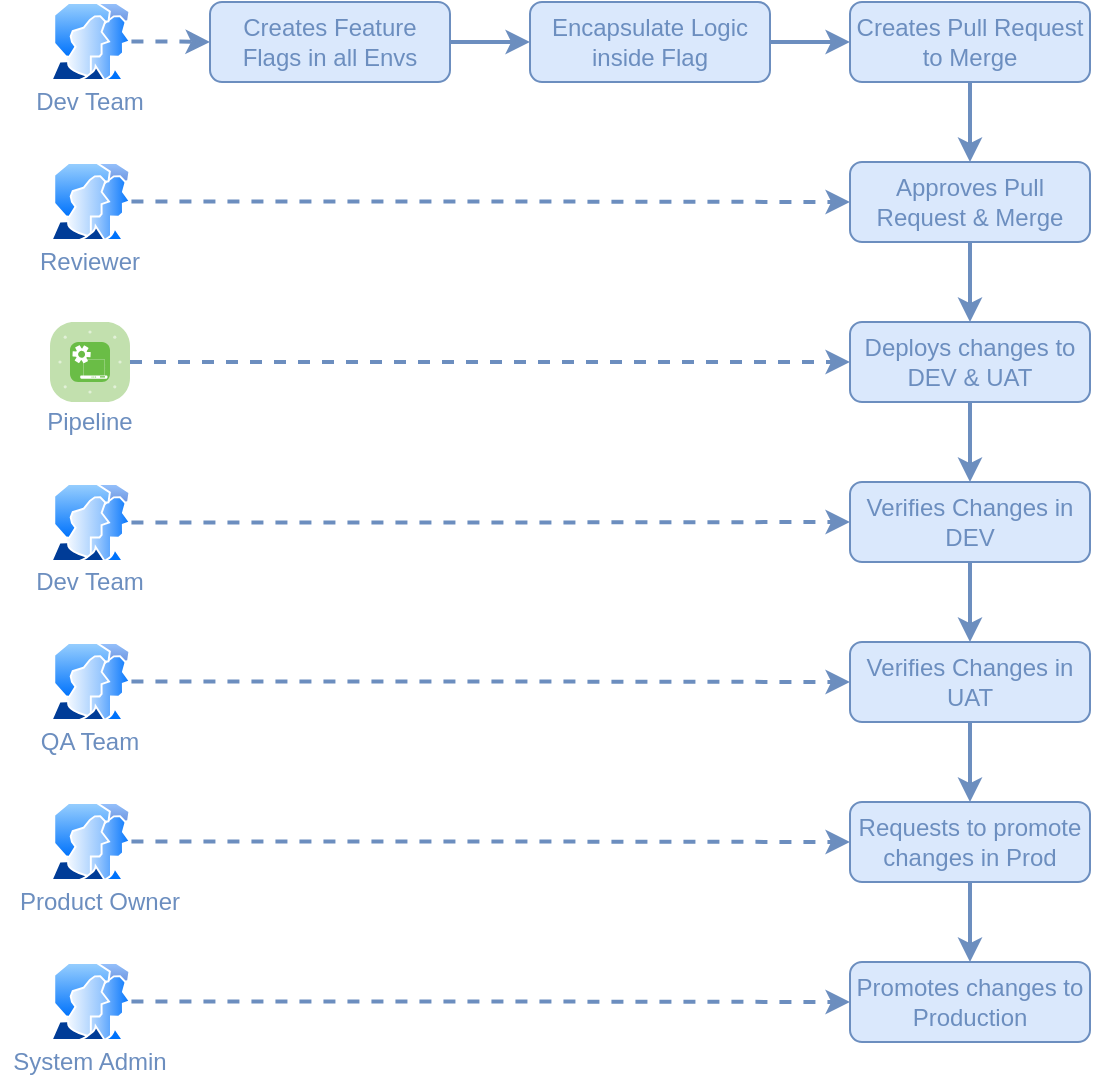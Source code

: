 <mxfile version="13.8.8" type="github">
  <diagram id="idqPf7t2UR4r319JhTjq" name="Page-1">
    <mxGraphModel dx="782" dy="446" grid="1" gridSize="10" guides="1" tooltips="1" connect="1" arrows="1" fold="1" page="1" pageScale="1" pageWidth="850" pageHeight="1100" math="0" shadow="0">
      <root>
        <mxCell id="0" />
        <mxCell id="1" parent="0" />
        <mxCell id="P4zURAU-6gm-1L-DjQnw-11" style="edgeStyle=orthogonalEdgeStyle;rounded=0;orthogonalLoop=1;jettySize=auto;html=1;strokeColor=#6C8EBF;strokeWidth=2;fontColor=#6C8EBF;entryX=0;entryY=0.5;entryDx=0;entryDy=0;dashed=1;" edge="1" parent="1" source="P4zURAU-6gm-1L-DjQnw-2" target="P4zURAU-6gm-1L-DjQnw-7">
          <mxGeometry relative="1" as="geometry">
            <mxPoint x="190" y="139.25" as="targetPoint" />
          </mxGeometry>
        </mxCell>
        <mxCell id="P4zURAU-6gm-1L-DjQnw-2" value="" style="aspect=fixed;perimeter=ellipsePerimeter;html=1;align=center;shadow=0;dashed=0;spacingTop=3;image;image=img/lib/active_directory/user_accounts.svg;" vertex="1" parent="1">
          <mxGeometry x="40" y="120" width="40.72" height="39.5" as="geometry" />
        </mxCell>
        <mxCell id="P4zURAU-6gm-1L-DjQnw-7" value="Creates Feature Flags in all Envs" style="rounded=1;whiteSpace=wrap;html=1;fillColor=#dae8fc;strokeColor=#6c8ebf;fontColor=#6C8EBF;" vertex="1" parent="1">
          <mxGeometry x="120" y="120" width="120" height="40" as="geometry" />
        </mxCell>
        <mxCell id="P4zURAU-6gm-1L-DjQnw-12" style="edgeStyle=orthogonalEdgeStyle;rounded=0;orthogonalLoop=1;jettySize=auto;html=1;strokeColor=#6C8EBF;strokeWidth=2;fontColor=#6C8EBF;entryX=0;entryY=0.5;entryDx=0;entryDy=0;exitX=1;exitY=0.5;exitDx=0;exitDy=0;" edge="1" parent="1" target="P4zURAU-6gm-1L-DjQnw-13" source="P4zURAU-6gm-1L-DjQnw-7">
          <mxGeometry relative="1" as="geometry">
            <mxPoint x="200" y="149.25" as="targetPoint" />
            <mxPoint x="320" y="140" as="sourcePoint" />
          </mxGeometry>
        </mxCell>
        <mxCell id="P4zURAU-6gm-1L-DjQnw-16" value="" style="edgeStyle=orthogonalEdgeStyle;rounded=0;orthogonalLoop=1;jettySize=auto;html=1;strokeColor=#6C8EBF;strokeWidth=2;fontColor=#6C8EBF;entryX=0;entryY=0.5;entryDx=0;entryDy=0;" edge="1" parent="1" source="P4zURAU-6gm-1L-DjQnw-13" target="P4zURAU-6gm-1L-DjQnw-15">
          <mxGeometry relative="1" as="geometry" />
        </mxCell>
        <mxCell id="P4zURAU-6gm-1L-DjQnw-13" value="Encapsulate Logic inside Flag" style="rounded=1;whiteSpace=wrap;html=1;fillColor=#dae8fc;strokeColor=#6c8ebf;fontColor=#6C8EBF;" vertex="1" parent="1">
          <mxGeometry x="280" y="120" width="120" height="40" as="geometry" />
        </mxCell>
        <mxCell id="P4zURAU-6gm-1L-DjQnw-18" value="" style="edgeStyle=orthogonalEdgeStyle;rounded=0;orthogonalLoop=1;jettySize=auto;html=1;strokeColor=#6C8EBF;strokeWidth=2;fontColor=#6C8EBF;" edge="1" parent="1" source="P4zURAU-6gm-1L-DjQnw-15" target="P4zURAU-6gm-1L-DjQnw-17">
          <mxGeometry relative="1" as="geometry" />
        </mxCell>
        <mxCell id="P4zURAU-6gm-1L-DjQnw-15" value="Creates Pull Request to Merge" style="rounded=1;whiteSpace=wrap;html=1;fillColor=#dae8fc;strokeColor=#6c8ebf;fontColor=#6C8EBF;" vertex="1" parent="1">
          <mxGeometry x="440" y="120" width="120" height="40" as="geometry" />
        </mxCell>
        <mxCell id="P4zURAU-6gm-1L-DjQnw-26" value="" style="edgeStyle=orthogonalEdgeStyle;rounded=0;orthogonalLoop=1;jettySize=auto;html=1;strokeColor=#6C8EBF;strokeWidth=2;fontColor=#6C8EBF;" edge="1" parent="1" source="P4zURAU-6gm-1L-DjQnw-17" target="P4zURAU-6gm-1L-DjQnw-22">
          <mxGeometry relative="1" as="geometry" />
        </mxCell>
        <mxCell id="P4zURAU-6gm-1L-DjQnw-17" value="Approves Pull Request &amp;amp; Merge" style="rounded=1;whiteSpace=wrap;html=1;fillColor=#dae8fc;strokeColor=#6c8ebf;fontColor=#6C8EBF;" vertex="1" parent="1">
          <mxGeometry x="440" y="200" width="120" height="40" as="geometry" />
        </mxCell>
        <mxCell id="P4zURAU-6gm-1L-DjQnw-21" style="edgeStyle=orthogonalEdgeStyle;rounded=0;orthogonalLoop=1;jettySize=auto;html=1;entryX=0;entryY=0.5;entryDx=0;entryDy=0;strokeColor=#6C8EBF;strokeWidth=2;fontColor=#6C8EBF;dashed=1;" edge="1" parent="1" source="P4zURAU-6gm-1L-DjQnw-19" target="P4zURAU-6gm-1L-DjQnw-17">
          <mxGeometry relative="1" as="geometry" />
        </mxCell>
        <mxCell id="P4zURAU-6gm-1L-DjQnw-19" value="" style="aspect=fixed;perimeter=ellipsePerimeter;html=1;align=center;shadow=0;dashed=0;spacingTop=3;image;image=img/lib/active_directory/user_accounts.svg;" vertex="1" parent="1">
          <mxGeometry x="40" y="200" width="40.72" height="39.5" as="geometry" />
        </mxCell>
        <mxCell id="P4zURAU-6gm-1L-DjQnw-28" value="" style="edgeStyle=orthogonalEdgeStyle;rounded=0;orthogonalLoop=1;jettySize=auto;html=1;strokeColor=#6C8EBF;strokeWidth=2;fontColor=#6C8EBF;" edge="1" parent="1" source="P4zURAU-6gm-1L-DjQnw-22" target="P4zURAU-6gm-1L-DjQnw-27">
          <mxGeometry relative="1" as="geometry" />
        </mxCell>
        <mxCell id="P4zURAU-6gm-1L-DjQnw-22" value="Deploys changes to DEV &amp;amp; UAT" style="rounded=1;whiteSpace=wrap;html=1;fillColor=#dae8fc;strokeColor=#6c8ebf;fontColor=#6C8EBF;" vertex="1" parent="1">
          <mxGeometry x="440" y="280" width="120" height="40" as="geometry" />
        </mxCell>
        <mxCell id="P4zURAU-6gm-1L-DjQnw-25" style="edgeStyle=orthogonalEdgeStyle;rounded=0;orthogonalLoop=1;jettySize=auto;html=1;entryX=0;entryY=0.5;entryDx=0;entryDy=0;dashed=1;strokeColor=#6C8EBF;strokeWidth=2;fontColor=#6C8EBF;" edge="1" parent="1" source="P4zURAU-6gm-1L-DjQnw-24" target="P4zURAU-6gm-1L-DjQnw-22">
          <mxGeometry relative="1" as="geometry" />
        </mxCell>
        <mxCell id="P4zURAU-6gm-1L-DjQnw-24" value="" style="verticalLabelPosition=bottom;html=1;fillColor=#6ABD46;strokeColor=#ffffff;verticalAlign=top;align=center;points=[[0.085,0.085,0],[0.915,0.085,0],[0.915,0.915,0],[0.085,0.915,0],[0.25,0,0],[0.5,0,0],[0.75,0,0],[1,0.25,0],[1,0.5,0],[1,0.75,0],[0.75,1,0],[0.5,1,0],[0.25,1,0],[0,0.75,0],[0,0.5,0],[0,0.25,0]];pointerEvents=1;shape=mxgraph.cisco_safe.compositeIcon;bgIcon=mxgraph.cisco_safe.architecture.generic_appliance;resIcon=mxgraph.cisco_safe.architecture.automated_system;fontColor=#6C8EBF;" vertex="1" parent="1">
          <mxGeometry x="40" y="280" width="40" height="40" as="geometry" />
        </mxCell>
        <mxCell id="P4zURAU-6gm-1L-DjQnw-36" value="" style="edgeStyle=orthogonalEdgeStyle;rounded=0;orthogonalLoop=1;jettySize=auto;html=1;strokeColor=#6C8EBF;strokeWidth=2;fontColor=#6C8EBF;" edge="1" parent="1" source="P4zURAU-6gm-1L-DjQnw-27" target="P4zURAU-6gm-1L-DjQnw-35">
          <mxGeometry relative="1" as="geometry" />
        </mxCell>
        <mxCell id="P4zURAU-6gm-1L-DjQnw-27" value="Verifies Changes in DEV" style="rounded=1;whiteSpace=wrap;html=1;fillColor=#dae8fc;strokeColor=#6c8ebf;fontColor=#6C8EBF;" vertex="1" parent="1">
          <mxGeometry x="440" y="360" width="120" height="40" as="geometry" />
        </mxCell>
        <mxCell id="P4zURAU-6gm-1L-DjQnw-29" value="" style="aspect=fixed;perimeter=ellipsePerimeter;html=1;align=center;shadow=0;dashed=0;spacingTop=3;image;image=img/lib/active_directory/user_accounts.svg;" vertex="1" parent="1">
          <mxGeometry x="40" y="200" width="40.72" height="39.5" as="geometry" />
        </mxCell>
        <mxCell id="P4zURAU-6gm-1L-DjQnw-34" style="edgeStyle=orthogonalEdgeStyle;rounded=0;orthogonalLoop=1;jettySize=auto;html=1;entryX=0;entryY=0.5;entryDx=0;entryDy=0;strokeColor=#6C8EBF;strokeWidth=2;fontColor=#6C8EBF;dashed=1;" edge="1" parent="1" source="P4zURAU-6gm-1L-DjQnw-32" target="P4zURAU-6gm-1L-DjQnw-27">
          <mxGeometry relative="1" as="geometry" />
        </mxCell>
        <mxCell id="P4zURAU-6gm-1L-DjQnw-32" value="" style="aspect=fixed;perimeter=ellipsePerimeter;html=1;align=center;shadow=0;dashed=0;spacingTop=3;image;image=img/lib/active_directory/user_accounts.svg;" vertex="1" parent="1">
          <mxGeometry x="40" y="360.5" width="40.72" height="39.5" as="geometry" />
        </mxCell>
        <mxCell id="P4zURAU-6gm-1L-DjQnw-53" value="" style="edgeStyle=orthogonalEdgeStyle;rounded=0;orthogonalLoop=1;jettySize=auto;html=1;strokeColor=#6C8EBF;strokeWidth=2;fontColor=#6C8EBF;" edge="1" parent="1" source="P4zURAU-6gm-1L-DjQnw-35" target="P4zURAU-6gm-1L-DjQnw-38">
          <mxGeometry relative="1" as="geometry" />
        </mxCell>
        <mxCell id="P4zURAU-6gm-1L-DjQnw-35" value="&lt;span&gt;Verifies Changes in UAT&lt;/span&gt;" style="rounded=1;whiteSpace=wrap;html=1;fillColor=#dae8fc;strokeColor=#6c8ebf;fontColor=#6C8EBF;" vertex="1" parent="1">
          <mxGeometry x="440" y="440" width="120" height="40" as="geometry" />
        </mxCell>
        <mxCell id="P4zURAU-6gm-1L-DjQnw-45" style="edgeStyle=orthogonalEdgeStyle;rounded=0;orthogonalLoop=1;jettySize=auto;html=1;entryX=0;entryY=0.5;entryDx=0;entryDy=0;strokeColor=#6C8EBF;strokeWidth=2;fontColor=#6C8EBF;dashed=1;" edge="1" parent="1" source="P4zURAU-6gm-1L-DjQnw-37" target="P4zURAU-6gm-1L-DjQnw-35">
          <mxGeometry relative="1" as="geometry" />
        </mxCell>
        <mxCell id="P4zURAU-6gm-1L-DjQnw-37" value="" style="aspect=fixed;perimeter=ellipsePerimeter;html=1;align=center;shadow=0;dashed=0;spacingTop=3;image;image=img/lib/active_directory/user_accounts.svg;" vertex="1" parent="1">
          <mxGeometry x="40" y="440" width="40.72" height="39.5" as="geometry" />
        </mxCell>
        <mxCell id="P4zURAU-6gm-1L-DjQnw-54" value="" style="edgeStyle=orthogonalEdgeStyle;rounded=0;orthogonalLoop=1;jettySize=auto;html=1;strokeColor=#6C8EBF;strokeWidth=2;fontColor=#6C8EBF;" edge="1" parent="1" source="P4zURAU-6gm-1L-DjQnw-38" target="P4zURAU-6gm-1L-DjQnw-39">
          <mxGeometry relative="1" as="geometry" />
        </mxCell>
        <mxCell id="P4zURAU-6gm-1L-DjQnw-38" value="Requests to promote changes in Prod" style="rounded=1;whiteSpace=wrap;html=1;fillColor=#dae8fc;strokeColor=#6c8ebf;fontColor=#6C8EBF;" vertex="1" parent="1">
          <mxGeometry x="440" y="520" width="120" height="40" as="geometry" />
        </mxCell>
        <mxCell id="P4zURAU-6gm-1L-DjQnw-39" value="Promotes changes to Production" style="rounded=1;whiteSpace=wrap;html=1;fillColor=#dae8fc;strokeColor=#6c8ebf;fontColor=#6C8EBF;" vertex="1" parent="1">
          <mxGeometry x="440" y="600" width="120" height="40" as="geometry" />
        </mxCell>
        <mxCell id="P4zURAU-6gm-1L-DjQnw-40" value="Dev Team" style="text;html=1;strokeColor=none;fillColor=none;align=center;verticalAlign=middle;whiteSpace=wrap;rounded=0;fontColor=#6C8EBF;" vertex="1" parent="1">
          <mxGeometry x="30" y="159.5" width="60" height="20" as="geometry" />
        </mxCell>
        <mxCell id="P4zURAU-6gm-1L-DjQnw-41" value="Reviewer" style="text;html=1;strokeColor=none;fillColor=none;align=center;verticalAlign=middle;whiteSpace=wrap;rounded=0;fontColor=#6C8EBF;" vertex="1" parent="1">
          <mxGeometry x="30" y="239.5" width="60" height="20" as="geometry" />
        </mxCell>
        <mxCell id="P4zURAU-6gm-1L-DjQnw-42" value="Pipeline" style="text;html=1;strokeColor=none;fillColor=none;align=center;verticalAlign=middle;whiteSpace=wrap;rounded=0;fontColor=#6C8EBF;" vertex="1" parent="1">
          <mxGeometry x="30" y="320" width="60" height="20" as="geometry" />
        </mxCell>
        <mxCell id="P4zURAU-6gm-1L-DjQnw-43" value="Dev Team" style="text;html=1;strokeColor=none;fillColor=none;align=center;verticalAlign=middle;whiteSpace=wrap;rounded=0;fontColor=#6C8EBF;" vertex="1" parent="1">
          <mxGeometry x="30" y="400" width="60" height="20" as="geometry" />
        </mxCell>
        <mxCell id="P4zURAU-6gm-1L-DjQnw-44" value="QA Team" style="text;html=1;strokeColor=none;fillColor=none;align=center;verticalAlign=middle;whiteSpace=wrap;rounded=0;fontColor=#6C8EBF;" vertex="1" parent="1">
          <mxGeometry x="30" y="480" width="60" height="20" as="geometry" />
        </mxCell>
        <mxCell id="P4zURAU-6gm-1L-DjQnw-48" style="edgeStyle=orthogonalEdgeStyle;rounded=0;orthogonalLoop=1;jettySize=auto;html=1;entryX=0;entryY=0.5;entryDx=0;entryDy=0;dashed=1;strokeColor=#6C8EBF;strokeWidth=2;fontColor=#6C8EBF;" edge="1" parent="1" source="P4zURAU-6gm-1L-DjQnw-46" target="P4zURAU-6gm-1L-DjQnw-38">
          <mxGeometry relative="1" as="geometry" />
        </mxCell>
        <mxCell id="P4zURAU-6gm-1L-DjQnw-46" value="" style="aspect=fixed;perimeter=ellipsePerimeter;html=1;align=center;shadow=0;dashed=0;spacingTop=3;image;image=img/lib/active_directory/user_accounts.svg;" vertex="1" parent="1">
          <mxGeometry x="40" y="520" width="40.72" height="39.5" as="geometry" />
        </mxCell>
        <mxCell id="P4zURAU-6gm-1L-DjQnw-49" value="Product Owner" style="text;html=1;strokeColor=none;fillColor=none;align=center;verticalAlign=middle;whiteSpace=wrap;rounded=0;fontColor=#6C8EBF;" vertex="1" parent="1">
          <mxGeometry x="20" y="559.5" width="90" height="20" as="geometry" />
        </mxCell>
        <mxCell id="P4zURAU-6gm-1L-DjQnw-51" style="edgeStyle=orthogonalEdgeStyle;rounded=0;orthogonalLoop=1;jettySize=auto;html=1;entryX=0;entryY=0.5;entryDx=0;entryDy=0;dashed=1;strokeColor=#6C8EBF;strokeWidth=2;fontColor=#6C8EBF;" edge="1" parent="1" source="P4zURAU-6gm-1L-DjQnw-50" target="P4zURAU-6gm-1L-DjQnw-39">
          <mxGeometry relative="1" as="geometry" />
        </mxCell>
        <mxCell id="P4zURAU-6gm-1L-DjQnw-50" value="" style="aspect=fixed;perimeter=ellipsePerimeter;html=1;align=center;shadow=0;dashed=0;spacingTop=3;image;image=img/lib/active_directory/user_accounts.svg;" vertex="1" parent="1">
          <mxGeometry x="40" y="600" width="40.72" height="39.5" as="geometry" />
        </mxCell>
        <mxCell id="P4zURAU-6gm-1L-DjQnw-52" value="System Admin" style="text;html=1;strokeColor=none;fillColor=none;align=center;verticalAlign=middle;whiteSpace=wrap;rounded=0;fontColor=#6C8EBF;" vertex="1" parent="1">
          <mxGeometry x="15" y="640" width="90" height="20" as="geometry" />
        </mxCell>
      </root>
    </mxGraphModel>
  </diagram>
</mxfile>
